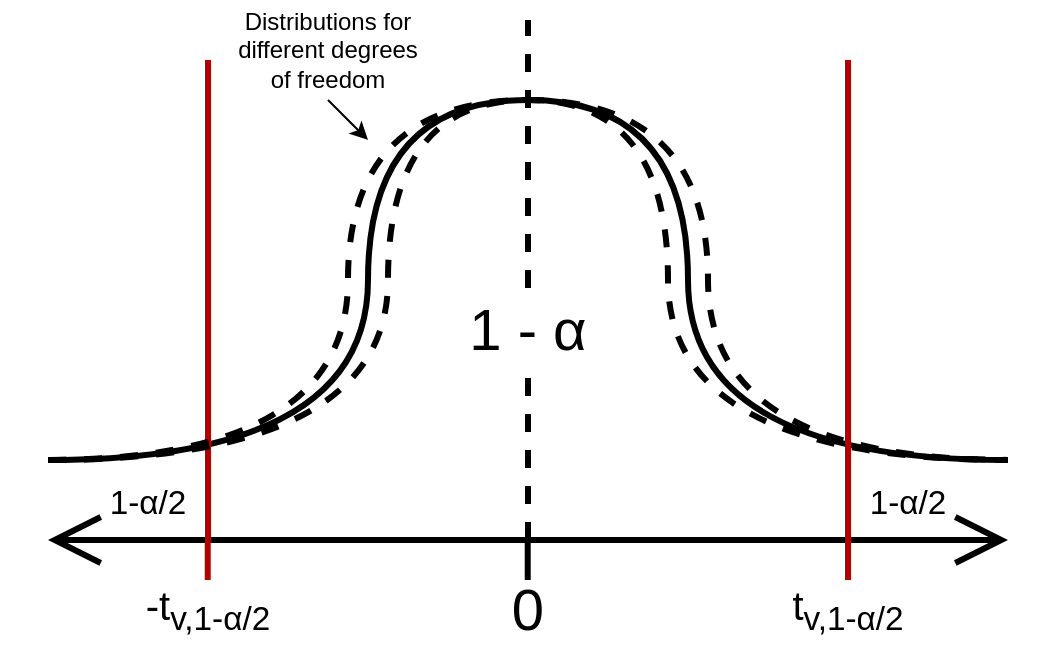 <mxfile>
    <diagram id="hS6_RG6vRM1Ryka4LWjG" name="Page-1">
        <mxGraphModel dx="709" dy="727" grid="1" gridSize="10" guides="1" tooltips="1" connect="1" arrows="1" fold="1" page="1" pageScale="1" pageWidth="850" pageHeight="1100" math="0" shadow="0">
            <root>
                <mxCell id="0"/>
                <mxCell id="1" parent="0"/>
                <mxCell id="2" value="" style="endArrow=open;html=1;strokeWidth=3;endFill=0;startArrow=open;startFill=0;endSize=20;startSize=20;" edge="1" parent="1">
                    <mxGeometry width="50" height="50" relative="1" as="geometry">
                        <mxPoint x="80" y="400" as="sourcePoint"/>
                        <mxPoint x="560" y="400" as="targetPoint"/>
                    </mxGeometry>
                </mxCell>
                <mxCell id="3" value="" style="endArrow=none;html=1;dashed=1;strokeWidth=3;" edge="1" parent="1">
                    <mxGeometry width="50" height="50" relative="1" as="geometry">
                        <mxPoint x="320" y="400" as="sourcePoint"/>
                        <mxPoint x="320" y="140.0" as="targetPoint"/>
                    </mxGeometry>
                </mxCell>
                <mxCell id="4" value="0" style="text;html=1;strokeColor=none;fillColor=none;align=center;verticalAlign=middle;whiteSpace=wrap;rounded=0;fontSize=29;" vertex="1" parent="1">
                    <mxGeometry x="290" y="420" width="60" height="30" as="geometry"/>
                </mxCell>
                <mxCell id="5" value="" style="endArrow=none;html=1;fontSize=29;strokeWidth=3;edgeStyle=orthogonalEdgeStyle;curved=1;" edge="1" parent="1">
                    <mxGeometry width="50" height="50" relative="1" as="geometry">
                        <mxPoint x="80" y="360" as="sourcePoint"/>
                        <mxPoint x="560" y="360" as="targetPoint"/>
                        <Array as="points">
                            <mxPoint x="240" y="360"/>
                            <mxPoint x="240" y="180"/>
                            <mxPoint x="400" y="180"/>
                            <mxPoint x="400" y="360"/>
                        </Array>
                    </mxGeometry>
                </mxCell>
                <mxCell id="6" value="" style="endArrow=none;html=1;fontSize=29;startSize=20;endSize=20;strokeWidth=3;curved=1;fillColor=#e51400;strokeColor=#B20000;" edge="1" parent="1">
                    <mxGeometry width="50" height="50" relative="1" as="geometry">
                        <mxPoint x="160" y="400" as="sourcePoint"/>
                        <mxPoint x="160" y="160" as="targetPoint"/>
                    </mxGeometry>
                </mxCell>
                <mxCell id="7" value="" style="endArrow=none;html=1;fontSize=29;startSize=20;endSize=20;strokeWidth=3;curved=1;fillColor=#e51400;strokeColor=#B20000;" edge="1" parent="1">
                    <mxGeometry width="50" height="50" relative="1" as="geometry">
                        <mxPoint x="480" y="400" as="sourcePoint"/>
                        <mxPoint x="480" y="160" as="targetPoint"/>
                    </mxGeometry>
                </mxCell>
                <mxCell id="8" value="1 -&amp;nbsp;α" style="text;html=1;strokeColor=none;fillColor=none;align=center;verticalAlign=middle;whiteSpace=wrap;rounded=0;fontSize=29;labelBackgroundColor=default;" vertex="1" parent="1">
                    <mxGeometry x="280" y="280" width="80" height="30" as="geometry"/>
                </mxCell>
                <mxCell id="9" value="&lt;span style=&quot;font-size: 16.667px&quot;&gt;1-α/2&lt;/span&gt;" style="text;html=1;strokeColor=none;fillColor=none;align=center;verticalAlign=middle;whiteSpace=wrap;rounded=0;fontSize=20;labelBackgroundColor=none;" vertex="1" parent="1">
                    <mxGeometry x="480" y="364" width="60" height="30" as="geometry"/>
                </mxCell>
                <mxCell id="10" value="&lt;span style=&quot;font-size: 16.667px&quot;&gt;1-α/2&lt;/span&gt;" style="text;html=1;strokeColor=none;fillColor=none;align=center;verticalAlign=middle;whiteSpace=wrap;rounded=0;fontSize=20;labelBackgroundColor=none;" vertex="1" parent="1">
                    <mxGeometry x="100" y="364" width="60" height="30" as="geometry"/>
                </mxCell>
                <mxCell id="12" value="t&lt;sub&gt;v,1-α/2&lt;/sub&gt;" style="text;html=1;strokeColor=none;fillColor=none;align=center;verticalAlign=middle;whiteSpace=wrap;rounded=0;fontSize=20;labelBackgroundColor=none;" vertex="1" parent="1">
                    <mxGeometry x="440" y="420" width="80" height="30" as="geometry"/>
                </mxCell>
                <mxCell id="13" value="" style="endArrow=none;html=1;strokeWidth=3;fillColor=#e51400;strokeColor=#B20000;" edge="1" parent="1">
                    <mxGeometry width="50" height="50" relative="1" as="geometry">
                        <mxPoint x="159.86" y="420" as="sourcePoint"/>
                        <mxPoint x="159.86" y="400" as="targetPoint"/>
                    </mxGeometry>
                </mxCell>
                <mxCell id="14" value="" style="endArrow=none;html=1;strokeWidth=3;" edge="1" parent="1">
                    <mxGeometry width="50" height="50" relative="1" as="geometry">
                        <mxPoint x="319.86" y="420" as="sourcePoint"/>
                        <mxPoint x="319.86" y="400" as="targetPoint"/>
                    </mxGeometry>
                </mxCell>
                <mxCell id="15" value="" style="endArrow=none;html=1;strokeWidth=3;fillColor=#e51400;strokeColor=#B20000;" edge="1" parent="1">
                    <mxGeometry width="50" height="50" relative="1" as="geometry">
                        <mxPoint x="480" y="420" as="sourcePoint"/>
                        <mxPoint x="480" y="400" as="targetPoint"/>
                    </mxGeometry>
                </mxCell>
                <mxCell id="17" value="-t&lt;sub&gt;v,1-α/2&lt;/sub&gt;" style="text;html=1;strokeColor=none;fillColor=none;align=center;verticalAlign=middle;whiteSpace=wrap;rounded=0;fontSize=20;labelBackgroundColor=none;" vertex="1" parent="1">
                    <mxGeometry x="120" y="420" width="80" height="30" as="geometry"/>
                </mxCell>
                <mxCell id="18" value="" style="endArrow=none;html=1;fontSize=29;strokeWidth=3;edgeStyle=orthogonalEdgeStyle;curved=1;dashed=1;" edge="1" parent="1">
                    <mxGeometry width="50" height="50" relative="1" as="geometry">
                        <mxPoint x="80" y="359.97" as="sourcePoint"/>
                        <mxPoint x="560" y="359.97" as="targetPoint"/>
                        <Array as="points">
                            <mxPoint x="250" y="360"/>
                            <mxPoint x="250" y="180"/>
                            <mxPoint x="390" y="180"/>
                            <mxPoint x="390" y="360"/>
                        </Array>
                    </mxGeometry>
                </mxCell>
                <mxCell id="19" value="" style="endArrow=none;html=1;fontSize=29;strokeWidth=3;edgeStyle=orthogonalEdgeStyle;curved=1;dashed=1;" edge="1" parent="1">
                    <mxGeometry width="50" height="50" relative="1" as="geometry">
                        <mxPoint x="80" y="359.94" as="sourcePoint"/>
                        <mxPoint x="560" y="359.94" as="targetPoint"/>
                        <Array as="points">
                            <mxPoint x="230" y="360"/>
                            <mxPoint x="230" y="180"/>
                            <mxPoint x="410" y="180"/>
                            <mxPoint x="410" y="360"/>
                        </Array>
                    </mxGeometry>
                </mxCell>
                <mxCell id="21" style="edgeStyle=none;html=1;exitX=0.5;exitY=1;exitDx=0;exitDy=0;" edge="1" parent="1" source="20">
                    <mxGeometry relative="1" as="geometry">
                        <mxPoint x="240" y="200" as="targetPoint"/>
                    </mxGeometry>
                </mxCell>
                <mxCell id="20" value="Distributions for different degrees of freedom" style="text;html=1;strokeColor=none;fillColor=none;align=center;verticalAlign=middle;whiteSpace=wrap;rounded=0;" vertex="1" parent="1">
                    <mxGeometry x="170" y="130" width="100" height="50" as="geometry"/>
                </mxCell>
            </root>
        </mxGraphModel>
    </diagram>
</mxfile>